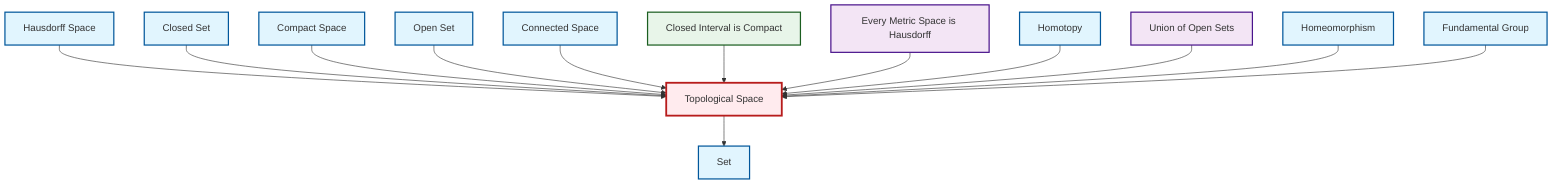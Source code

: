 graph TD
    classDef definition fill:#e1f5fe,stroke:#01579b,stroke-width:2px
    classDef theorem fill:#f3e5f5,stroke:#4a148c,stroke-width:2px
    classDef axiom fill:#fff3e0,stroke:#e65100,stroke-width:2px
    classDef example fill:#e8f5e9,stroke:#1b5e20,stroke-width:2px
    classDef current fill:#ffebee,stroke:#b71c1c,stroke-width:3px
    def-hausdorff["Hausdorff Space"]:::definition
    ex-closed-interval-compact["Closed Interval is Compact"]:::example
    def-homeomorphism["Homeomorphism"]:::definition
    def-open-set["Open Set"]:::definition
    def-closed-set["Closed Set"]:::definition
    def-connected["Connected Space"]:::definition
    def-fundamental-group["Fundamental Group"]:::definition
    def-topological-space["Topological Space"]:::definition
    def-homotopy["Homotopy"]:::definition
    thm-union-open-sets["Union of Open Sets"]:::theorem
    def-set["Set"]:::definition
    thm-metric-hausdorff["Every Metric Space is Hausdorff"]:::theorem
    def-compact["Compact Space"]:::definition
    def-hausdorff --> def-topological-space
    def-topological-space --> def-set
    def-closed-set --> def-topological-space
    def-compact --> def-topological-space
    def-open-set --> def-topological-space
    def-connected --> def-topological-space
    ex-closed-interval-compact --> def-topological-space
    thm-metric-hausdorff --> def-topological-space
    def-homotopy --> def-topological-space
    thm-union-open-sets --> def-topological-space
    def-homeomorphism --> def-topological-space
    def-fundamental-group --> def-topological-space
    class def-topological-space current